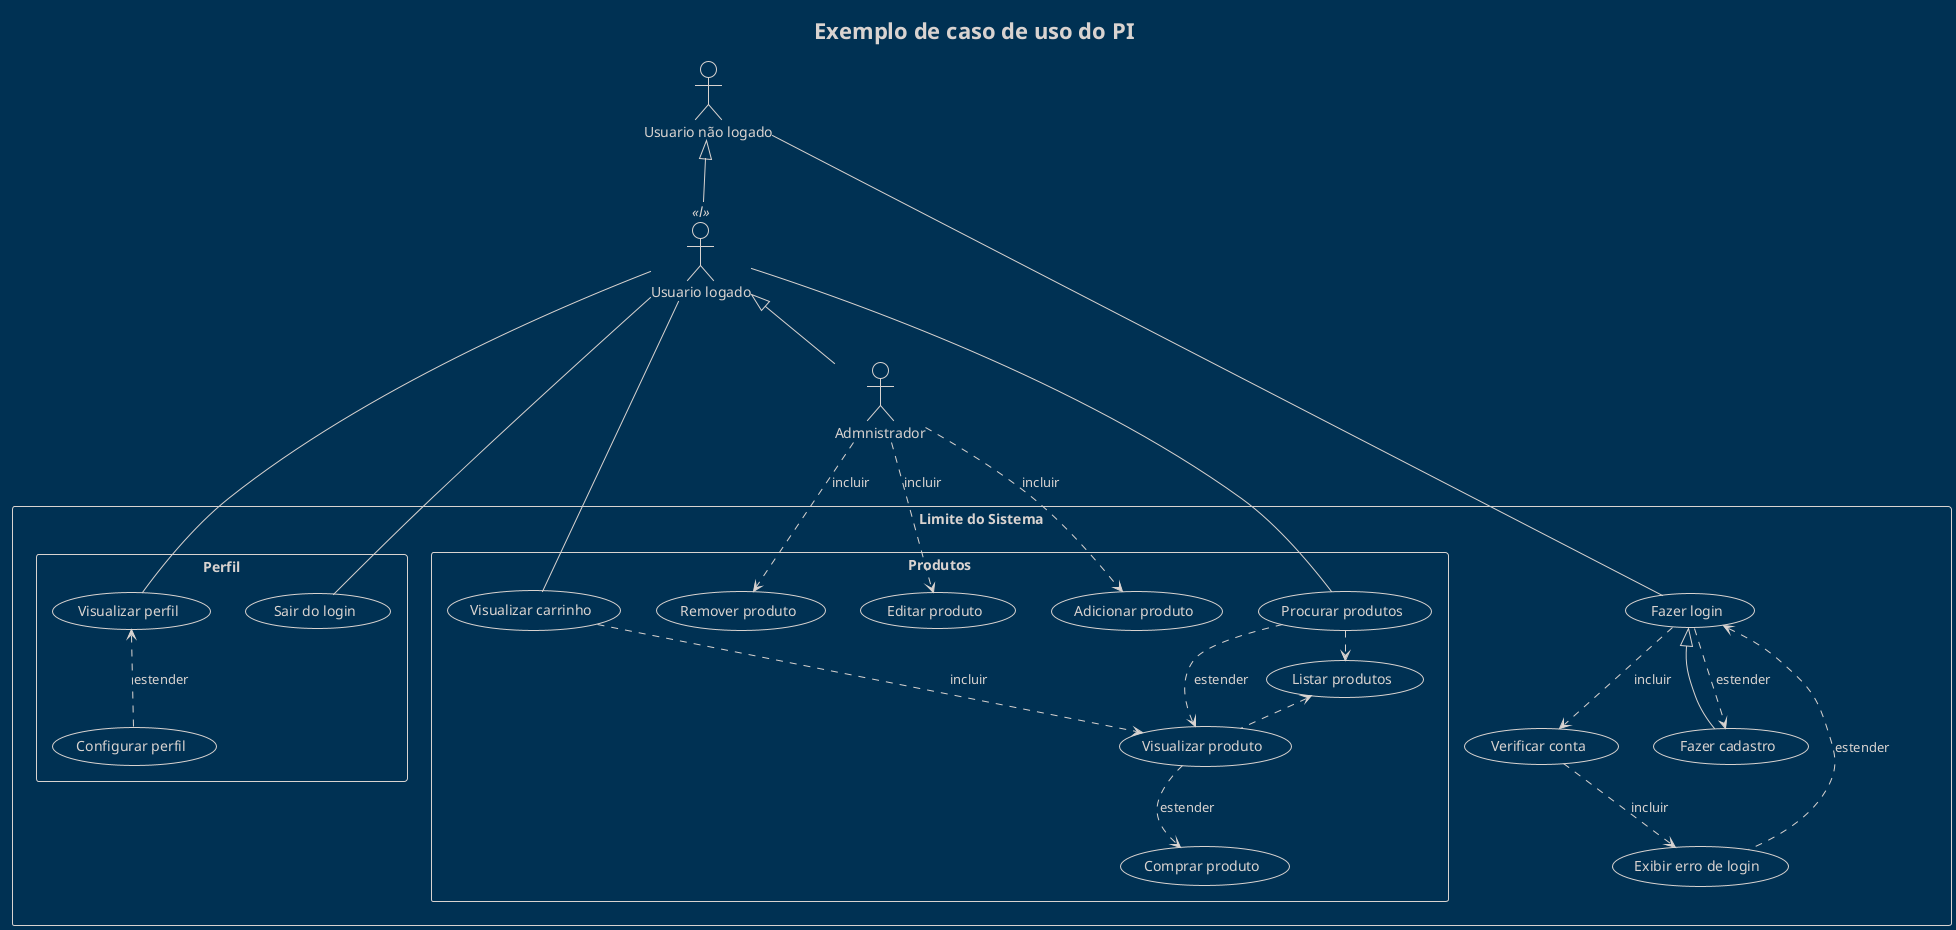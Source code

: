 @startuml
!theme blueprint
title Exemplo de caso de uso do PI


'Creating actors
together {
top to bottom direction
actor "Usuario logado" as usuarioLogado <<l>>
actor :Usuario não logado: as usuarioNaoLogado
}
actor :Admnistrador: as admin


rectangle "Limite do Sistema" {

'Adding extensions
usuarioNaoLogado <|-- usuarioLogado
usuarioLogado <|-- admin

'Caso de uso do usario não logado
usuarioNaoLogado -r- (Fazer login)
(Fazer login) .d.> (Fazer cadastro): estender
(Fazer cadastro) -|> (Fazer login)
(Fazer login) <.d. (Exibir erro de login): estender
(Fazer login) .d.> (Verificar conta): incluir
(Verificar conta) .d.> (Exibir erro de login): incluir 

'Caso de uso do usuario logado
rectangle "Produtos" {
usuarioLogado -r- (Procurar produtos)
(Procurar produtos) .> (Listar produtos): incluir
(Listar produtos) <. (Visualizar produto): estender
usuarioLogado -r- (Visualizar carrinho)
(Visualizar produto) .d.> (Comprar produto): estender

'Caso de uso do admin
admin .d.> (Adicionar produto): incluir
admin .d.> (Remover produto): incluir
admin .d.> (Editar produto): incluir
}

rectangle "Perfil" {
(Visualizar carrinho) .d.> (Visualizar produto):incluir
usuarioLogado -r- (Visualizar perfil)
(Visualizar perfil) <.d. (Configurar perfil): estender
(Procurar produtos) .d.> (Visualizar produto): estender
usuarioLogado -r- (Sair do login)
}
}
@enduml
